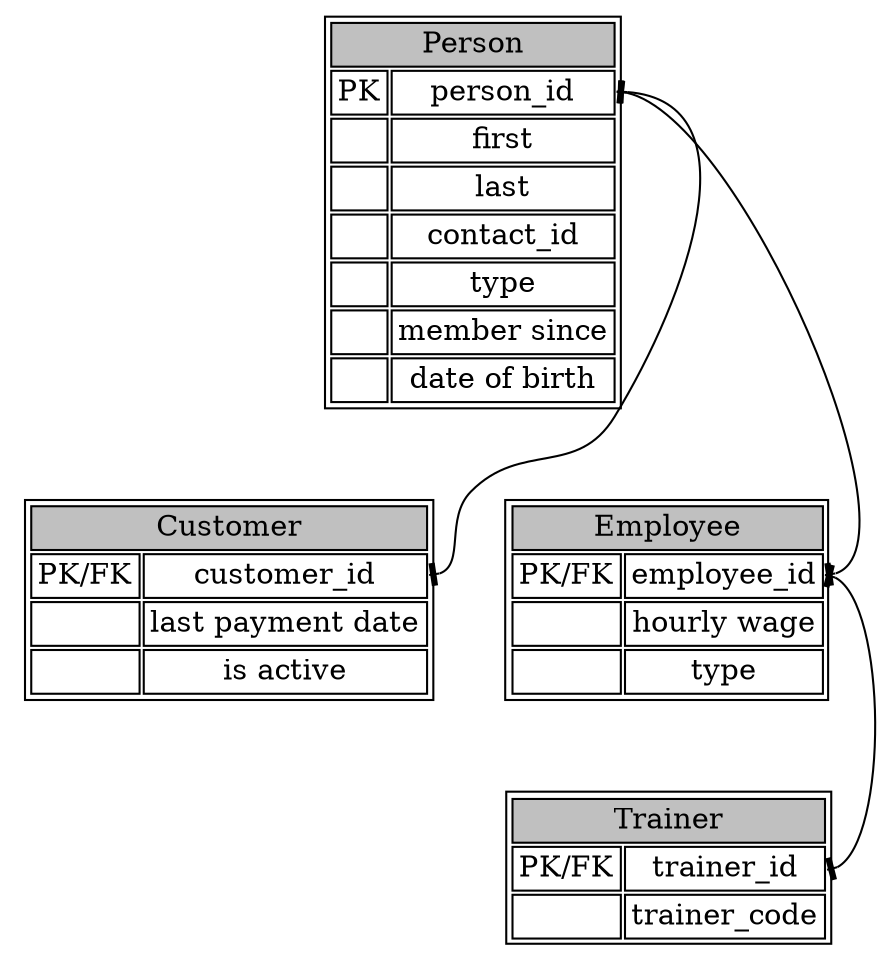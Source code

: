 digraph pers {
    
    node [shape=none];
    edge [dir=both];

    Person [
        label= <<table border="1" cellborder="1">
            <tr><td colspan="2" port="ident" bgcolor="grey">Person</td></tr>
            <tr><td>PK</td><td port="id">person_id</td></tr>
            <tr><td></td><td port="first">first</td></tr>
            <tr><td></td><td port="last">last</td></tr>
            <tr><td></td><td port="contact">contact_id</td></tr>
            <tr><td></td><td port="type">type</td></tr>
            <tr><td></td><td port="since">member since</td></tr>
            <tr><td></td><td port="dob">date of birth</td></tr>
        </table>>
    ];

    Customer [
        label= <<table border="1" cellborder="1">
            <tr><td colspan="2" port="ident" bgcolor="grey">Customer</td></tr>
            <tr><td>PK/FK</td><td port="id">customer_id</td></tr>
            <tr><td></td><td port="last_pay">last payment date</td></tr>
            <tr><td></td><td port="active">is active</td></tr>
        </table>>
    ];

    Employee [
        label= <<table border="1" cellborder="1">
            <tr><td colspan="2" port="ident" bgcolor="grey">Employee</td></tr>
            <tr><td>PK/FK</td><td port="id">employee_id</td></tr>
            <tr><td></td><td port="wage">hourly wage</td></tr>
            <tr><td></td><td port="type">type</td></tr>
        </table>>   
    ];

    Trainer [
        label= <<table border="1" cellborder="1">
            <tr><td colspan="2" port="ident" bgcolor="grey">Trainer</td></tr>
            <tr><td>PK/FK</td><td port="id">trainer_id</td></tr>
            <tr><td></td><td port="id2">trainer_code</td></tr>
        </table>>
    ];

    Person:id -> Customer:id [
        arrowtail=tee arrowhead=tee
    ];

    Person:id -> Employee:id [
        arrowtail=tee arrowhead=tee
    ];

    Employee:id -> Trainer:id [
        arrowtail=tee arrowhead=tee
    ];
}
